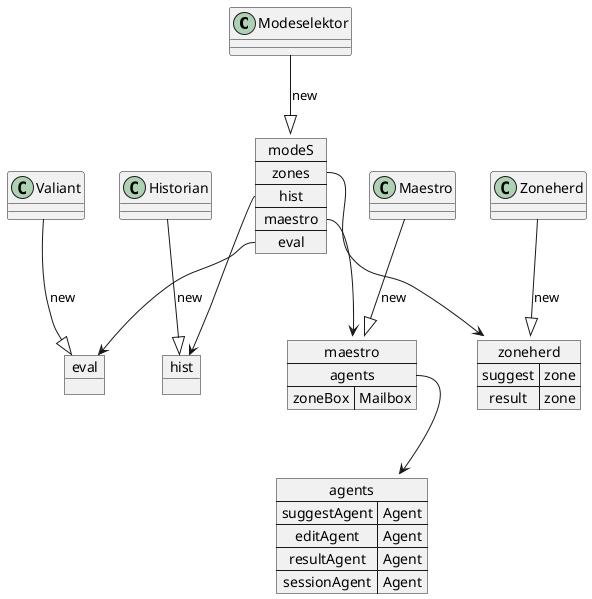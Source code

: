
@startuml
class Modeselektor
class Historian
class Zoneherd
class Valiant
class Maestro


object hist

object eval

map zoneherd {
    suggest => zone
    result  => zone

}

map agents {
   suggestAgent => Agent
   editAgent => Agent
   resultAgent => Agent
   sessionAgent => Agent
}

map maestro {
   agents *--> agents
   zoneBox => Mailbox
}

map modeS {
   zones *--> zoneherd
   hist  *--> hist
   maestro *--> maestro
   eval    *--> eval
}

Modeselektor --|> modeS : new
Zoneherd --|> zoneherd : new
Historian --|> hist : new
Valiant --|> eval : new
Maestro --|> maestro : new
@enduml
